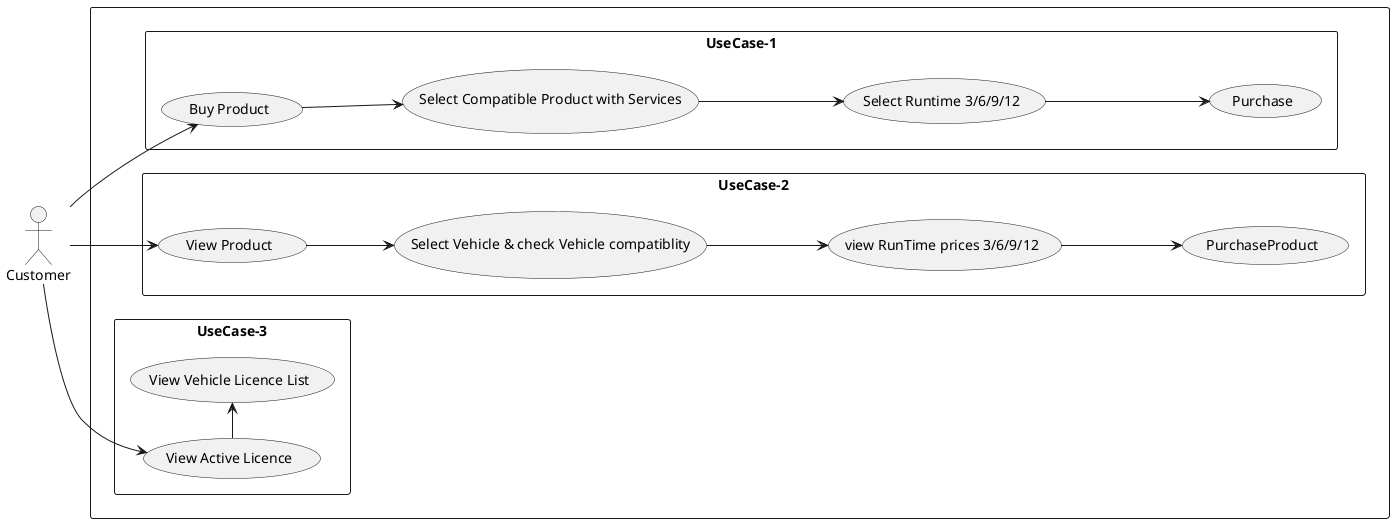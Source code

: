 @startuml
'https://plantuml.com/use-case-diagram


left to right direction
skinparam packageStyle rectangle

actor Customer


package {
rectangle UseCase-1 {
    Customer --> (Buy Product)
    (Buy Product) --> (Select Compatible Product with Services)
    (Select Compatible Product with Services)---> (Select Runtime 3/6/9/12)
    (Select Runtime 3/6/9/12)---> (Purchase)

}

rectangle UseCase-2 {
    Customer --> (View Product)
    (View Product) --> (Select Vehicle & check Vehicle compatiblity)
    (Select Vehicle & check Vehicle compatiblity)---> (view RunTime prices 3/6/9/12)
    (view RunTime prices 3/6/9/12)---> (PurchaseProduct)

}

rectangle UseCase-3 {
    Customer --> (View Active Licence)
    (View Active Licence) -> (View Vehicle Licence List)



}
}
@enduml
